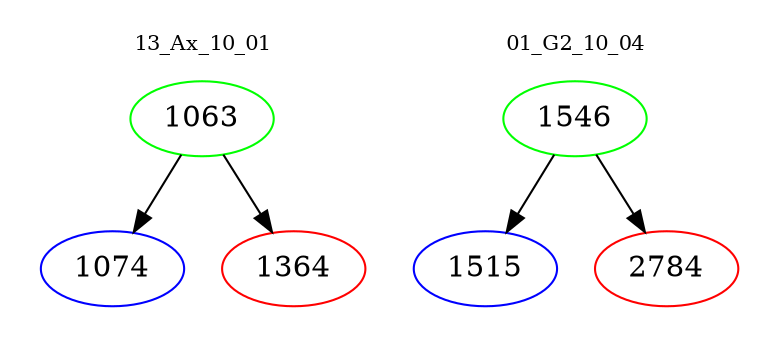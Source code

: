 digraph{
subgraph cluster_0 {
color = white
label = "13_Ax_10_01";
fontsize=10;
T0_1063 [label="1063", color="green"]
T0_1063 -> T0_1074 [color="black"]
T0_1074 [label="1074", color="blue"]
T0_1063 -> T0_1364 [color="black"]
T0_1364 [label="1364", color="red"]
}
subgraph cluster_1 {
color = white
label = "01_G2_10_04";
fontsize=10;
T1_1546 [label="1546", color="green"]
T1_1546 -> T1_1515 [color="black"]
T1_1515 [label="1515", color="blue"]
T1_1546 -> T1_2784 [color="black"]
T1_2784 [label="2784", color="red"]
}
}

